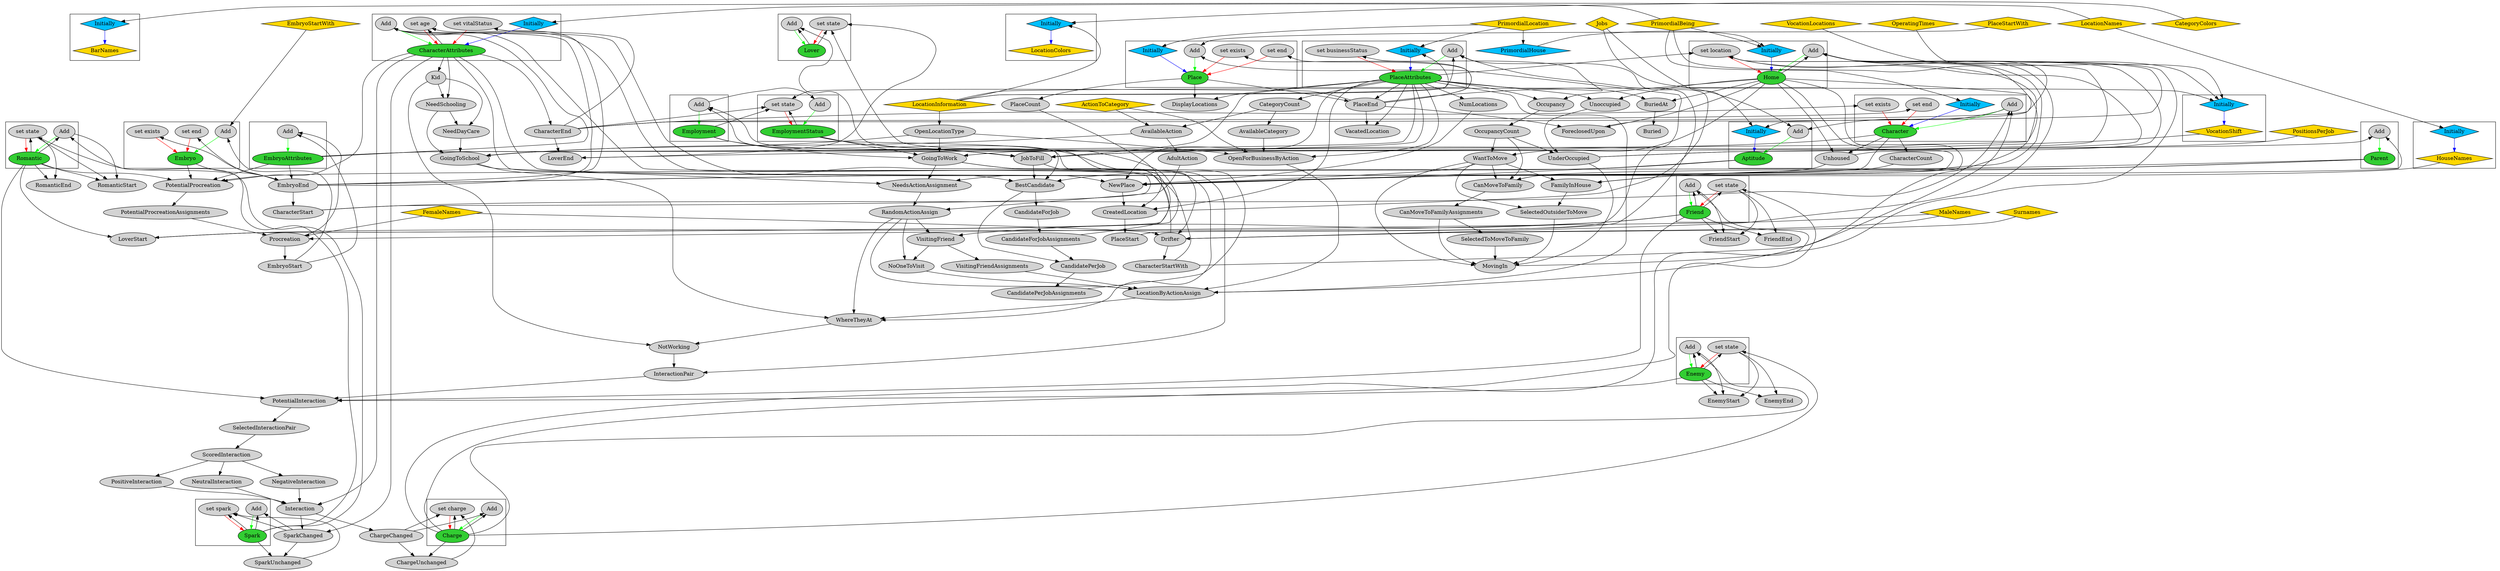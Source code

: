digraph {
splines=true
node [ style="filled"]
subgraph "cluster_BarNames"{
v4 [ label = "BarNames" fillcolor="gold" shape="diamond"];
v5 [ label = "Initially" fillcolor="deepskyblue" shape="diamond"];
}
subgraph "cluster_HouseNames"{
v6 [ label = "HouseNames" fillcolor="gold" shape="diamond"];
v7 [ label = "Initially" fillcolor="deepskyblue" shape="diamond"];
}
subgraph "cluster_VocationShift"{
v14 [ label = "VocationShift" fillcolor="gold" shape="diamond"];
v15 [ label = "Initially" fillcolor="deepskyblue" shape="diamond"];
}
subgraph "cluster_LocationColors"{
v19 [ label = "LocationColors" fillcolor="gold" shape="diamond"];
v20 [ label = "Initially" fillcolor="deepskyblue" shape="diamond"];
}
subgraph "cluster_Character"{
v21 [ label = "Character" fillcolor="limegreen"];
v22 [ label = "Add"];
v141 [ label = "Initially" fillcolor="deepskyblue" shape="diamond"];
v142 [ label = "set end"];
v143 [ label = "set exists"];
}
subgraph "cluster_CharacterAttributes"{
v44 [ label = "CharacterAttributes" fillcolor="limegreen"];
v45 [ label = "Add"];
v102 [ label = "Initially" fillcolor="deepskyblue" shape="diamond"];
v103 [ label = "set vitalStatus"];
v104 [ label = "set age"];
}
subgraph "cluster_Aptitude"{
v84 [ label = "Aptitude" fillcolor="limegreen"];
v85 [ label = "Add"];
v86 [ label = "Initially" fillcolor="deepskyblue" shape="diamond"];
}
subgraph "cluster_Charge"{
v121 [ label = "Charge" fillcolor="limegreen"];
v122 [ label = "Add"];
v124 [ label = "set charge"];
}
subgraph "cluster_Friend"{
v119 [ label = "Friend" fillcolor="limegreen"];
v120 [ label = "Add"];
v126 [ label = "set state"];
}
subgraph "cluster_Enemy"{
v130 [ label = "Enemy" fillcolor="limegreen"];
v131 [ label = "Add"];
v132 [ label = "set state"];
}
subgraph "cluster_Spark"{
v33 [ label = "Spark" fillcolor="limegreen"];
v34 [ label = "Add"];
v135 [ label = "set spark"];
}
subgraph "cluster_Romantic"{
v31 [ label = "Romantic" fillcolor="limegreen"];
v32 [ label = "Add"];
v137 [ label = "set state"];
}
subgraph "cluster_Lover"{
v150 [ label = "Lover" fillcolor="limegreen"];
v151 [ label = "Add"];
v153 [ label = "set state"];
}
subgraph "cluster_Embryo"{
v25 [ label = "Embryo" fillcolor="limegreen"];
v26 [ label = "Add"];
v139 [ label = "set end"];
v140 [ label = "set exists"];
}
subgraph "cluster_EmbryoAttributes"{
v57 [ label = "EmbryoAttributes" fillcolor="limegreen"];
v58 [ label = "Add"];
}
subgraph "cluster_Parent"{
v80 [ label = "Parent" fillcolor="limegreen"];
v81 [ label = "Add"];
}
subgraph "cluster_Place"{
v70 [ label = "Place" fillcolor="limegreen"];
v71 [ label = "Add"];
v73 [ label = "Initially" fillcolor="deepskyblue" shape="diamond"];
v74 [ label = "set end"];
v75 [ label = "set exists"];
}
subgraph "cluster_PlaceAttributes"{
v49 [ label = "PlaceAttributes" fillcolor="limegreen"];
v50 [ label = "Add"];
v90 [ label = "Initially" fillcolor="deepskyblue" shape="diamond"];
v91 [ label = "set businessStatus"];
}
subgraph "cluster_Home"{
v55 [ label = "Home" fillcolor="limegreen"];
v56 [ label = "Add"];
v64 [ label = "Initially" fillcolor="deepskyblue" shape="diamond"];
v66 [ label = "set location"];
}
subgraph "cluster_EmploymentStatus"{
v99 [ label = "EmploymentStatus" fillcolor="limegreen"];
v100 [ label = "Add"];
v101 [ label = "set state"];
}
subgraph "cluster_Employment"{
v92 [ label = "Employment" fillcolor="limegreen"];
v93 [ label = "Add"];
}
v0 [ label = "FemaleNames" fillcolor="gold" shape="diamond"];
v1 [ label = "MaleNames" fillcolor="gold" shape="diamond"];
v2 [ label = "Surnames" fillcolor="gold" shape="diamond"];
v3 [ label = "LocationNames" fillcolor="gold" shape="diamond"];
v8 [ label = "Jobs" fillcolor="gold" shape="diamond"];
v9 [ label = "PrimordialBeing" fillcolor="gold" shape="diamond"];
v10 [ label = "PrimordialLocation" fillcolor="gold" shape="diamond"];
v11 [ label = "LocationInformation" fillcolor="gold" shape="diamond"];
v12 [ label = "VocationLocations" fillcolor="gold" shape="diamond"];
v13 [ label = "OperatingTimes" fillcolor="gold" shape="diamond"];
v16 [ label = "PositionsPerJob" fillcolor="gold" shape="diamond"];
v17 [ label = "ActionToCategory" fillcolor="gold" shape="diamond"];
v18 [ label = "CategoryColors" fillcolor="gold" shape="diamond"];
v23 [ label = "CharacterStart"];
v24 [ label = "EmbryoEnd"];
v27 [ label = "EmbryoStart"];
v28 [ label = "Procreation"];
v29 [ label = "PotentialProcreationAssignments"];
v30 [ label = "PotentialProcreation"];
v35 [ label = "SparkChanged"];
v36 [ label = "Interaction"];
v37 [ label = "PositiveInteraction"];
v38 [ label = "ScoredInteraction"];
v39 [ label = "SelectedInteractionPair"];
v40 [ label = "PotentialInteraction"];
v41 [ label = "InteractionPair"];
v42 [ label = "NotWorking"];
v43 [ label = "Kid"];
v46 [ label = "CharacterStartWith"];
v47 [ label = "Drifter"];
v48 [ label = "JobToFill"];
v51 [ label = "PlaceStart"];
v52 [ label = "CreatedLocation"];
v53 [ label = "NewPlace"];
v54 [ label = "WantToMove"];
v59 [ label = "UnderOccupied"];
v60 [ label = "OccupancyCount"];
v61 [ label = "Occupancy"];
v62 [ label = "Unoccupied"];
v63 [ label = "Unhoused"];
v65 [ label = "PrimordialHouse" fillcolor="deepskyblue" shape="diamond"];
v67 [ label = "CharacterEnd"];
v68 [ label = "ForeclosedUpon"];
v69 [ label = "PlaceEnd"];
v72 [ label = "PlaceStartWith" fillcolor="gold" shape="diamond"];
v76 [ label = "MovingIn"];
v77 [ label = "SelectedToMoveToFamily"];
v78 [ label = "CanMoveToFamilyAssignments"];
v79 [ label = "CanMoveToFamily"];
v82 [ label = "SelectedOutsiderToMove"];
v83 [ label = "FamilyInHouse"];
v87 [ label = "CharacterCount"];
v88 [ label = "NumLocations"];
v89 [ label = "PlaceCount"];
v94 [ label = "CandidatePerJobAssignments"];
v95 [ label = "CandidatePerJob"];
v96 [ label = "CandidateForJobAssignments"];
v97 [ label = "CandidateForJob"];
v98 [ label = "BestCandidate"];
v105 [ label = "WhereTheyAt"];
v106 [ label = "GoingToSchool"];
v107 [ label = "AvailableAction"];
v108 [ label = "CategoryCount"];
v109 [ label = "OpenLocationType"];
v110 [ label = "NeedSchooling"];
v111 [ label = "NeedDayCare"];
v112 [ label = "GoingToWork"];
v113 [ label = "RandomActionAssign"];
v114 [ label = "AdultAction"];
v115 [ label = "NeedsActionAssignment"];
v116 [ label = "LocationByActionAssign"];
v117 [ label = "NoOneToVisit"];
v118 [ label = "VisitingFriend"];
v123 [ label = "ChargeChanged"];
v125 [ label = "ChargeUnchanged"];
v127 [ label = "VisitingFriendAssignments"];
v128 [ label = "OpenForBusinessByAction"];
v129 [ label = "AvailableCategory"];
v133 [ label = "NeutralInteraction"];
v134 [ label = "NegativeInteraction"];
v136 [ label = "SparkUnchanged"];
v138 [ label = "EmbryoStartWith" fillcolor="gold" shape="diamond"];
v144 [ label = "FriendStart"];
v145 [ label = "FriendEnd"];
v146 [ label = "EnemyStart"];
v147 [ label = "EnemyEnd"];
v148 [ label = "RomanticStart"];
v149 [ label = "RomanticEnd"];
v152 [ label = "LoverStart"];
v154 [ label = "LoverEnd"];
v155 [ label = "VacatedLocation"];
v156 [ label = "DisplayLocations"];
v157 [ label = "BuriedAt"];
v158 [ label = "Buried"];
v5 -> v4 [ color="blue" ]
v3 -> v5 [ constraint="false" ]
v7 -> v6 [ color="blue" ]
v3 -> v7 [ constraint="false" ]
v15 -> v14 [ color="blue" ]
v12 -> v15 [ constraint="false" ]
v11 -> v15 [ constraint="false" ]
v13 -> v15 [ constraint="false" ]
v20 -> v19 [ color="blue" ]
v11 -> v20 [ constraint="false" ]
v18 -> v20 [ constraint="false" ]
v22 -> v21 [ color="green" ]
v23 -> v22 [ constraint="false" ]
v24 -> v23
v25 -> v24
v26 -> v25 [ color="green" ]
v27 -> v26 [ constraint="false" ]
v28 -> v27
v29 -> v28
v30 -> v29
v31 -> v30
v32 -> v31 [ color="green" ]
v31 -> v32 [ constraint="false" ]
v33 -> v32 [ constraint="false" ]
v34 -> v33 [ color="green" ]
v33 -> v34 [ constraint="false" ]
v35 -> v34 [ constraint="false" ]
v36 -> v35
v37 -> v36
v38 -> v37
v39 -> v38
v40 -> v39
v41 -> v40
v42 -> v41
v43 -> v42
v44 -> v43
v45 -> v44 [ color="green" ]
v46 -> v45 [ constraint="false" ]
v47 -> v46
v2 -> v47
v1 -> v47
v0 -> v47
v48 -> v47
v49 -> v48
v50 -> v49 [ color="green" ]
v51 -> v50 [ constraint="false" ]
v52 -> v51
v49 -> v52
v53 -> v52
v6 -> v53
v54 -> v53
v55 -> v54
v56 -> v55 [ color="green" ]
v24 -> v56 [ constraint="false" ]
v57 -> v56 [ constraint="false" ]
v58 -> v57 [ color="green" ]
v27 -> v58 [ constraint="false" ]
v28 -> v58 [ constraint="false" ]
v55 -> v56 [ constraint="false" ]
v59 -> v56 [ constraint="false" ]
v60 -> v59
v61 -> v60
v49 -> v61
v55 -> v61
v62 -> v59
v55 -> v62
v49 -> v62
v47 -> v56 [ constraint="false" ]
v63 -> v56 [ constraint="false" ]
v55 -> v63
v21 -> v63
v64 -> v55 [ color="blue" ]
v65 -> v64 [ constraint="false" ]
v10 -> v65
v9 -> v64 [ constraint="false" ]
v66 -> v55 [ color="red" ]
v67 -> v66 [ constraint="false" ]
v44 -> v67
v49 -> v66 [ constraint="false" ]
v59 -> v66 [ constraint="false" ]
v68 -> v66 [ constraint="false" ]
v55 -> v68
v69 -> v68
v49 -> v69
v70 -> v69
v71 -> v70 [ color="green" ]
v51 -> v71 [ constraint="false" ]
v72 -> v71 [ constraint="false" ]
v73 -> v70 [ color="blue" ]
v10 -> v73 [ constraint="false" ]
v74 -> v70 [ color="red" ]
v69 -> v74 [ constraint="false" ]
v75 -> v70 [ color="red" ]
v69 -> v75 [ constraint="false" ]
v76 -> v66 [ constraint="false" ]
v77 -> v76
v78 -> v77
v79 -> v78
v80 -> v79
v81 -> v80 [ color="green" ]
v24 -> v81 [ constraint="false" ]
v57 -> v81 [ constraint="false" ]
v54 -> v79
v55 -> v79
v60 -> v79
v78 -> v76
v82 -> v76
v83 -> v82
v80 -> v83
v54 -> v83
v55 -> v83
v54 -> v82
v59 -> v76
v54 -> v76
v60 -> v54
v63 -> v53
v49 -> v53
v84 -> v53
v85 -> v84 [ color="green" ]
v22 -> v85 [ constraint="false" ]
v8 -> v85 [ constraint="false" ]
v86 -> v84 [ color="blue" ]
v9 -> v86 [ constraint="false" ]
v8 -> v86 [ constraint="false" ]
v44 -> v53
v87 -> v53
v21 -> v87
v88 -> v53
v49 -> v88
v89 -> v52
v70 -> v89
v52 -> v50 [ constraint="false" ]
v11 -> v50 [ constraint="false" ]
v90 -> v49 [ color="blue" ]
v10 -> v90 [ constraint="false" ]
v11 -> v90 [ constraint="false" ]
v91 -> v49 [ color="red" ]
v69 -> v91 [ constraint="false" ]
v14 -> v48
v16 -> v48
v92 -> v48
v93 -> v92 [ color="green" ]
v94 -> v93 [ constraint="false" ]
v95 -> v94
v96 -> v95
v97 -> v96
v98 -> v97
v48 -> v98
v44 -> v98
v99 -> v98
v100 -> v99 [ color="green" ]
v93 -> v100 [ constraint="false" ]
v101 -> v99 [ color="red" ]
v67 -> v101 [ constraint="false" ]
v99 -> v101 [ constraint="false" ]
v69 -> v101 [ constraint="false" ]
v92 -> v101 [ constraint="false" ]
v84 -> v98
v98 -> v95
v96 -> v93 [ constraint="false" ]
v99 -> v48
v47 -> v45 [ constraint="false" ]
v23 -> v45 [ constraint="false" ]
v24 -> v45 [ constraint="false" ]
v57 -> v45 [ constraint="false" ]
v102 -> v44 [ color="blue" ]
v9 -> v102 [ constraint="false" ]
v103 -> v44 [ color="red" ]
v67 -> v103 [ constraint="false" ]
v104 -> v44 [ color="red" ]
v24 -> v104 [ constraint="false" ]
v44 -> v104 [ constraint="false" ]
v105 -> v42
v106 -> v105
v107 -> v106
v17 -> v107
v108 -> v107
v49 -> v108
v109 -> v106
v11 -> v109
v49 -> v106
v110 -> v106
v43 -> v110
v44 -> v110
v111 -> v106
v110 -> v111
v43 -> v111
v112 -> v105
v109 -> v112
v49 -> v112
v99 -> v112
v92 -> v112
v113 -> v105
v114 -> v113
v107 -> v114
v115 -> v113
v112 -> v115
v106 -> v115
v21 -> v115
v116 -> v105
v113 -> v116
v55 -> v116
v117 -> v116
v118 -> v117
v113 -> v118
v119 -> v118
v120 -> v119 [ color="green" ]
v119 -> v120 [ constraint="false" ]
v121 -> v120 [ constraint="false" ]
v122 -> v121 [ color="green" ]
v121 -> v122 [ constraint="false" ]
v123 -> v122 [ constraint="false" ]
v36 -> v123
v124 -> v121 [ color="red" ]
v123 -> v124 [ constraint="false" ]
v121 -> v124 [ constraint="false" ]
v125 -> v124 [ constraint="false" ]
v123 -> v125
v121 -> v125
v126 -> v119 [ color="red" ]
v121 -> v126 [ constraint="false" ]
v119 -> v126 [ constraint="false" ]
v113 -> v117
v127 -> v116
v118 -> v127
v128 -> v116
v17 -> v128
v129 -> v128
v108 -> v129
v109 -> v128
v49 -> v128
v49 -> v116
v112 -> v41
v119 -> v40
v31 -> v40
v130 -> v40
v131 -> v130 [ color="green" ]
v130 -> v131 [ constraint="false" ]
v121 -> v131 [ constraint="false" ]
v132 -> v130 [ color="red" ]
v121 -> v132 [ constraint="false" ]
v130 -> v132 [ constraint="false" ]
v44 -> v36
v133 -> v36
v38 -> v133
v134 -> v36
v38 -> v134
v44 -> v35
v135 -> v33 [ color="red" ]
v35 -> v135 [ constraint="false" ]
v33 -> v135 [ constraint="false" ]
v136 -> v135 [ constraint="false" ]
v35 -> v136
v33 -> v136
v137 -> v31 [ color="red" ]
v33 -> v137 [ constraint="false" ]
v31 -> v137 [ constraint="false" ]
v44 -> v30
v80 -> v30
v57 -> v30
v25 -> v30
v1 -> v28
v0 -> v28
v138 -> v26 [ constraint="false" ]
v139 -> v25 [ color="red" ]
v24 -> v139 [ constraint="false" ]
v140 -> v25 [ color="red" ]
v24 -> v140 [ constraint="false" ]
v57 -> v24
v46 -> v22 [ constraint="false" ]
v141 -> v21 [ color="blue" ]
v9 -> v141 [ constraint="false" ]
v142 -> v21 [ color="red" ]
v67 -> v142 [ constraint="false" ]
v143 -> v21 [ color="red" ]
v67 -> v143 [ constraint="false" ]
v120 -> v144
v126 -> v144
v119 -> v144
v126 -> v145
v119 -> v145
v131 -> v146
v132 -> v146
v130 -> v146
v132 -> v147
v130 -> v147
v32 -> v148
v137 -> v148
v31 -> v148
v137 -> v149
v31 -> v149
v151 -> v150 [ color="green" ]
v150 -> v151 [ constraint="false" ]
v152 -> v151 [ constraint="false" ]
v31 -> v152
v119 -> v152
v153 -> v150 [ color="red" ]
v150 -> v153 [ constraint="false" ]
v154 -> v153 [ constraint="false" ]
v67 -> v154
v21 -> v154
v152 -> v153 [ constraint="false" ]
v69 -> v155
v49 -> v155
v49 -> v156
v70 -> v156
v49 -> v157
v55 -> v157
v157 -> v158
}
